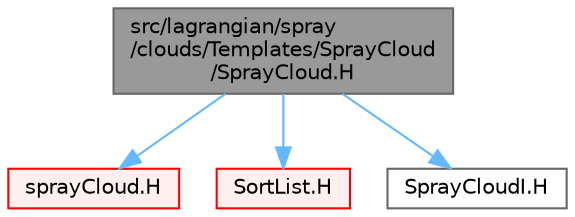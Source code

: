 digraph "src/lagrangian/spray/clouds/Templates/SprayCloud/SprayCloud.H"
{
 // LATEX_PDF_SIZE
  bgcolor="transparent";
  edge [fontname=Helvetica,fontsize=10,labelfontname=Helvetica,labelfontsize=10];
  node [fontname=Helvetica,fontsize=10,shape=box,height=0.2,width=0.4];
  Node1 [id="Node000001",label="src/lagrangian/spray\l/clouds/Templates/SprayCloud\l/SprayCloud.H",height=0.2,width=0.4,color="gray40", fillcolor="grey60", style="filled", fontcolor="black",tooltip=" "];
  Node1 -> Node2 [id="edge1_Node000001_Node000002",color="steelblue1",style="solid",tooltip=" "];
  Node2 [id="Node000002",label="sprayCloud.H",height=0.2,width=0.4,color="red", fillcolor="#FFF0F0", style="filled",URL="$sprayCloud_8H.html",tooltip=" "];
  Node1 -> Node76 [id="edge2_Node000001_Node000076",color="steelblue1",style="solid",tooltip=" "];
  Node76 [id="Node000076",label="SortList.H",height=0.2,width=0.4,color="red", fillcolor="#FFF0F0", style="filled",URL="$SortList_8H.html",tooltip=" "];
  Node1 -> Node139 [id="edge3_Node000001_Node000139",color="steelblue1",style="solid",tooltip=" "];
  Node139 [id="Node000139",label="SprayCloudI.H",height=0.2,width=0.4,color="grey40", fillcolor="white", style="filled",URL="$SprayCloudI_8H.html",tooltip=" "];
}
